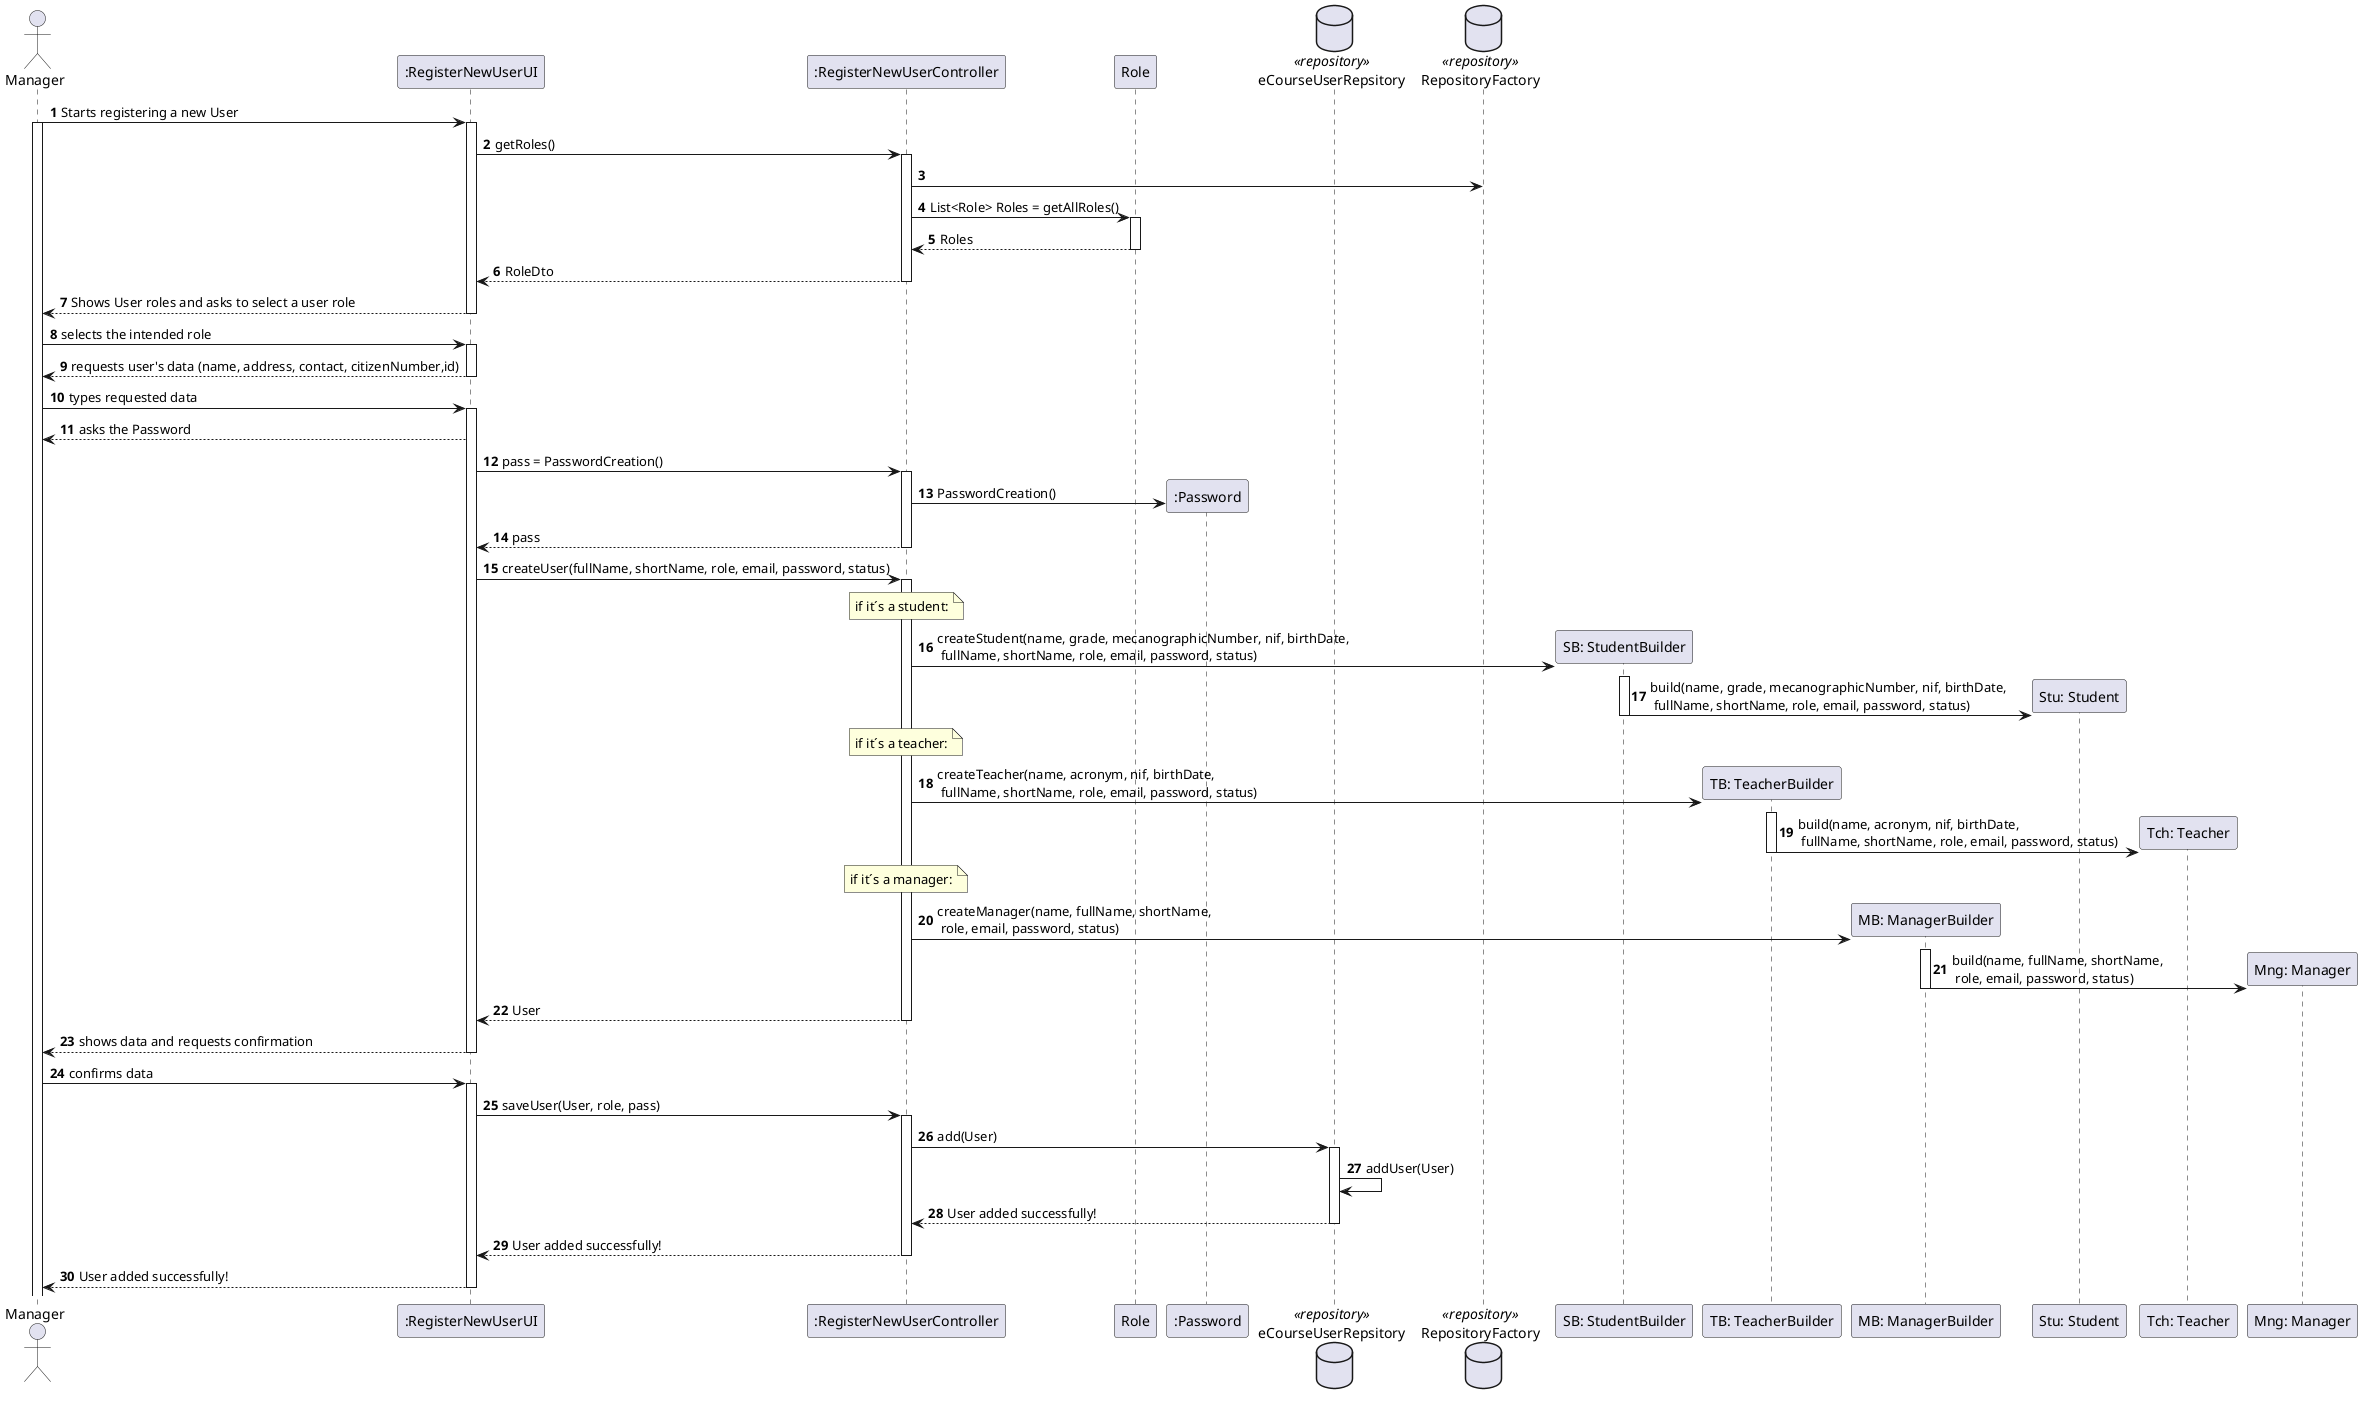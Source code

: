 @startuml
'https://plantuml.com/sequence-diagram

autonumber

Actor Manager as Man

participant ":RegisterNewUserUI" as UI
participant ":RegisterNewUserController" as Con
participant Role as URS
participant ":Password" as Pas
database eCourseUserRepsitory as Us <<repository>>
database RepositoryFactory as FAR <<repository>>
participant "SB: StudentBuilder" as SB
participant "TB: TeacherBuilder" as TB
participant "MB: ManagerBuilder" as MB
participant "Stu: Student" as Stu
participant "Tch: Teacher" as Tch
participant "Mng: Manager" as Mng

Man -> UI : Starts registering a new User
activate Man
activate UI

UI-> Con : getRoles()
activate Con

Con->FAR

Con->URS: List<Role> Roles = getAllRoles()
activate URS

URS-->Con : Roles
deactivate URS

Con-->UI: RoleDto
deactivate Con

UI--> Man : Shows User roles and asks to select a user role
deactivate UI

Man-> UI : selects the intended role
activate UI

UI--> Man : requests user's data (name, address, contact, citizenNumber,id)
deactivate UI

Man-> UI : types requested data
activate UI

UI-->Man : asks the Password

UI-> Con: pass = PasswordCreation()

activate Con
Con->Pas**: PasswordCreation()

Con-->UI: pass
deactivate Con

UI->Con : createUser(fullName, shortName, role, email, password, status)
activate Con

note over Con
    if it´s a student:
end note




Con->SB**: createStudent(name, grade, mecanographicNumber, nif, birthDate, \n fullName, shortName, role, email, password, status)
activate SB

SB->Stu**: build(name, grade, mecanographicNumber, nif, birthDate, \n fullName, shortName, role, email, password, status)
deactivate SB

note over Con
    if it´s a teacher:
end note


Con->TB**: createTeacher(name, acronym, nif, birthDate, \n fullName, shortName, role, email, password, status)
activate TB

TB->Tch**: build(name, acronym, nif, birthDate, \n fullName, shortName, role, email, password, status)
deactivate TB

note over Con
    if it´s a manager:
end note

Con-> MB**: createManager(name, fullName, shortName, \n role, email, password, status)
activate MB

MB->Mng**: build(name, fullName, shortName, \n role, email, password, status)
deactivate MB

deactivate Us

Con --> UI : User
deactivate Con

UI--> Man : shows data and requests confirmation
deactivate UI

Man -> UI : confirms data
activate UI

UI->Con : saveUser(User, role, pass)
activate Con



Con->Us: add(User)


activate Us
Us-> Us: addUser(User)


Us-->Con: User added successfully!
deactivate Us

Con-->UI: User added successfully!
deactivate Con

UI-->Man: User added successfully!
deactivate UI
@enduml